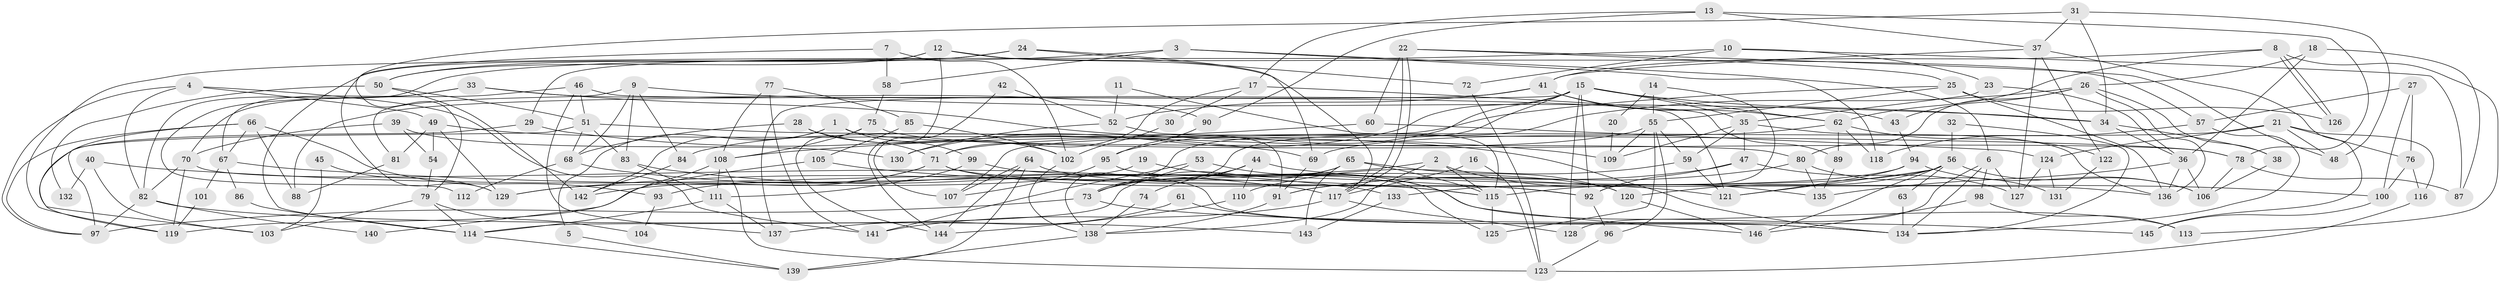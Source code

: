 // coarse degree distribution, {4: 0.2621359223300971, 2: 0.08737864077669903, 3: 0.1650485436893204, 5: 0.27184466019417475, 9: 0.02912621359223301, 7: 0.07766990291262135, 8: 0.05825242718446602, 10: 0.009708737864077669, 6: 0.038834951456310676}
// Generated by graph-tools (version 1.1) at 2025/37/03/04/25 23:37:03]
// undirected, 146 vertices, 292 edges
graph export_dot {
  node [color=gray90,style=filled];
  1;
  2;
  3;
  4;
  5;
  6;
  7;
  8;
  9;
  10;
  11;
  12;
  13;
  14;
  15;
  16;
  17;
  18;
  19;
  20;
  21;
  22;
  23;
  24;
  25;
  26;
  27;
  28;
  29;
  30;
  31;
  32;
  33;
  34;
  35;
  36;
  37;
  38;
  39;
  40;
  41;
  42;
  43;
  44;
  45;
  46;
  47;
  48;
  49;
  50;
  51;
  52;
  53;
  54;
  55;
  56;
  57;
  58;
  59;
  60;
  61;
  62;
  63;
  64;
  65;
  66;
  67;
  68;
  69;
  70;
  71;
  72;
  73;
  74;
  75;
  76;
  77;
  78;
  79;
  80;
  81;
  82;
  83;
  84;
  85;
  86;
  87;
  88;
  89;
  90;
  91;
  92;
  93;
  94;
  95;
  96;
  97;
  98;
  99;
  100;
  101;
  102;
  103;
  104;
  105;
  106;
  107;
  108;
  109;
  110;
  111;
  112;
  113;
  114;
  115;
  116;
  117;
  118;
  119;
  120;
  121;
  122;
  123;
  124;
  125;
  126;
  127;
  128;
  129;
  130;
  131;
  132;
  133;
  134;
  135;
  136;
  137;
  138;
  139;
  140;
  141;
  142;
  143;
  144;
  145;
  146;
  1 -- 80;
  1 -- 99;
  1 -- 5;
  1 -- 142;
  2 -- 138;
  2 -- 135;
  2 -- 115;
  2 -- 129;
  3 -- 82;
  3 -- 6;
  3 -- 58;
  3 -- 118;
  4 -- 97;
  4 -- 49;
  4 -- 82;
  4 -- 141;
  5 -- 139;
  6 -- 128;
  6 -- 127;
  6 -- 98;
  6 -- 134;
  7 -- 58;
  7 -- 129;
  7 -- 102;
  8 -- 126;
  8 -- 126;
  8 -- 62;
  8 -- 41;
  8 -- 113;
  9 -- 34;
  9 -- 84;
  9 -- 68;
  9 -- 81;
  9 -- 83;
  10 -- 23;
  10 -- 87;
  10 -- 72;
  10 -- 119;
  11 -- 115;
  11 -- 52;
  12 -- 114;
  12 -- 117;
  12 -- 50;
  12 -- 57;
  12 -- 144;
  13 -- 78;
  13 -- 90;
  13 -- 17;
  13 -- 37;
  14 -- 55;
  14 -- 92;
  14 -- 20;
  15 -- 62;
  15 -- 92;
  15 -- 34;
  15 -- 35;
  15 -- 95;
  15 -- 128;
  15 -- 130;
  15 -- 137;
  15 -- 138;
  16 -- 117;
  16 -- 123;
  17 -- 71;
  17 -- 30;
  17 -- 89;
  18 -- 36;
  18 -- 26;
  18 -- 87;
  19 -- 129;
  19 -- 113;
  20 -- 109;
  21 -- 71;
  21 -- 76;
  21 -- 48;
  21 -- 116;
  21 -- 124;
  22 -- 48;
  22 -- 117;
  22 -- 117;
  22 -- 25;
  22 -- 60;
  23 -- 35;
  23 -- 36;
  24 -- 69;
  24 -- 50;
  24 -- 29;
  24 -- 72;
  25 -- 136;
  25 -- 55;
  25 -- 107;
  25 -- 126;
  26 -- 38;
  26 -- 80;
  26 -- 43;
  26 -- 73;
  26 -- 136;
  27 -- 76;
  27 -- 57;
  27 -- 100;
  28 -- 71;
  28 -- 68;
  28 -- 102;
  29 -- 119;
  29 -- 69;
  30 -- 102;
  31 -- 34;
  31 -- 37;
  31 -- 48;
  31 -- 79;
  32 -- 56;
  32 -- 134;
  33 -- 67;
  33 -- 109;
  33 -- 90;
  33 -- 112;
  34 -- 36;
  34 -- 38;
  35 -- 59;
  35 -- 47;
  35 -- 109;
  35 -- 136;
  36 -- 136;
  36 -- 106;
  36 -- 135;
  37 -- 41;
  37 -- 122;
  37 -- 127;
  37 -- 145;
  38 -- 106;
  39 -- 70;
  39 -- 130;
  39 -- 54;
  40 -- 103;
  40 -- 92;
  40 -- 132;
  41 -- 62;
  41 -- 43;
  41 -- 52;
  41 -- 88;
  42 -- 52;
  42 -- 107;
  43 -- 94;
  44 -- 100;
  44 -- 73;
  44 -- 74;
  44 -- 110;
  45 -- 103;
  45 -- 129;
  46 -- 121;
  46 -- 51;
  46 -- 70;
  46 -- 137;
  47 -- 91;
  47 -- 92;
  47 -- 127;
  49 -- 54;
  49 -- 134;
  49 -- 81;
  49 -- 129;
  50 -- 51;
  50 -- 132;
  50 -- 142;
  51 -- 83;
  51 -- 68;
  51 -- 78;
  51 -- 97;
  52 -- 91;
  52 -- 130;
  53 -- 73;
  53 -- 146;
  53 -- 141;
  54 -- 79;
  55 -- 96;
  55 -- 59;
  55 -- 84;
  55 -- 109;
  55 -- 125;
  56 -- 106;
  56 -- 115;
  56 -- 63;
  56 -- 120;
  56 -- 121;
  56 -- 146;
  57 -- 134;
  57 -- 118;
  58 -- 75;
  59 -- 110;
  59 -- 121;
  60 -- 124;
  60 -- 108;
  61 -- 137;
  61 -- 134;
  62 -- 118;
  62 -- 69;
  62 -- 89;
  62 -- 122;
  63 -- 134;
  64 -- 107;
  64 -- 139;
  64 -- 115;
  64 -- 144;
  65 -- 73;
  65 -- 115;
  65 -- 114;
  65 -- 120;
  65 -- 143;
  66 -- 88;
  66 -- 97;
  66 -- 67;
  66 -- 93;
  66 -- 103;
  67 -- 121;
  67 -- 86;
  67 -- 101;
  68 -- 117;
  68 -- 112;
  69 -- 91;
  70 -- 119;
  70 -- 82;
  70 -- 134;
  71 -- 142;
  71 -- 136;
  71 -- 92;
  71 -- 93;
  72 -- 123;
  73 -- 97;
  73 -- 145;
  74 -- 138;
  75 -- 144;
  75 -- 108;
  75 -- 78;
  76 -- 116;
  76 -- 100;
  77 -- 108;
  77 -- 141;
  77 -- 85;
  78 -- 87;
  78 -- 106;
  79 -- 114;
  79 -- 103;
  79 -- 104;
  80 -- 135;
  80 -- 131;
  80 -- 91;
  81 -- 88;
  82 -- 97;
  82 -- 140;
  82 -- 143;
  83 -- 133;
  83 -- 111;
  84 -- 142;
  85 -- 102;
  85 -- 105;
  86 -- 114;
  89 -- 135;
  90 -- 95;
  91 -- 138;
  92 -- 96;
  93 -- 104;
  94 -- 121;
  94 -- 106;
  94 -- 133;
  95 -- 125;
  95 -- 107;
  96 -- 123;
  98 -- 146;
  98 -- 113;
  99 -- 120;
  99 -- 111;
  100 -- 145;
  101 -- 119;
  102 -- 138;
  105 -- 115;
  105 -- 119;
  108 -- 111;
  108 -- 123;
  108 -- 140;
  110 -- 144;
  111 -- 137;
  111 -- 114;
  114 -- 139;
  115 -- 125;
  116 -- 123;
  117 -- 141;
  117 -- 128;
  120 -- 146;
  122 -- 131;
  124 -- 127;
  124 -- 131;
  133 -- 143;
  138 -- 139;
}
